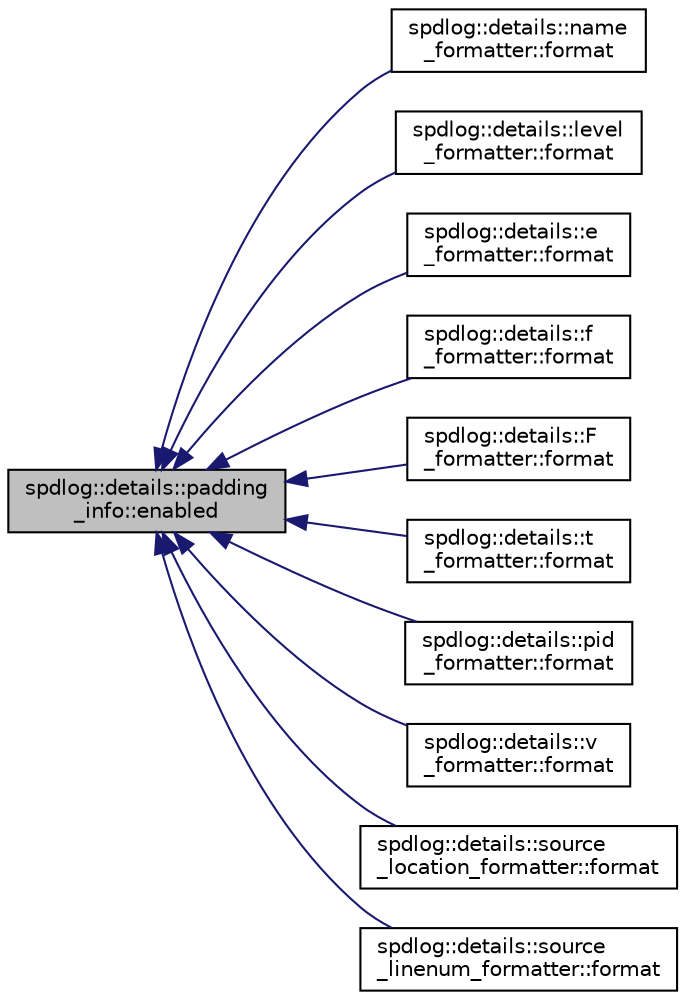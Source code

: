 digraph "spdlog::details::padding_info::enabled"
{
  edge [fontname="Helvetica",fontsize="10",labelfontname="Helvetica",labelfontsize="10"];
  node [fontname="Helvetica",fontsize="10",shape=record];
  rankdir="LR";
  Node1 [label="spdlog::details::padding\l_info::enabled",height=0.2,width=0.4,color="black", fillcolor="grey75", style="filled" fontcolor="black"];
  Node1 -> Node2 [dir="back",color="midnightblue",fontsize="10",style="solid",fontname="Helvetica"];
  Node2 [label="spdlog::details::name\l_formatter::format",height=0.2,width=0.4,color="black", fillcolor="white", style="filled",URL="$classspdlog_1_1details_1_1name__formatter.html#ac7e2adb4e29b3fbf06ef3c0e236d64de"];
  Node1 -> Node3 [dir="back",color="midnightblue",fontsize="10",style="solid",fontname="Helvetica"];
  Node3 [label="spdlog::details::level\l_formatter::format",height=0.2,width=0.4,color="black", fillcolor="white", style="filled",URL="$classspdlog_1_1details_1_1level__formatter.html#a36967967164ade9221ad216e0b617749"];
  Node1 -> Node4 [dir="back",color="midnightblue",fontsize="10",style="solid",fontname="Helvetica"];
  Node4 [label="spdlog::details::e\l_formatter::format",height=0.2,width=0.4,color="black", fillcolor="white", style="filled",URL="$classspdlog_1_1details_1_1e__formatter.html#a931a5482cce50c580dd4e570fd27e976"];
  Node1 -> Node5 [dir="back",color="midnightblue",fontsize="10",style="solid",fontname="Helvetica"];
  Node5 [label="spdlog::details::f\l_formatter::format",height=0.2,width=0.4,color="black", fillcolor="white", style="filled",URL="$classspdlog_1_1details_1_1f__formatter.html#ab3af92f69f6a1b4a70189f4e2a7ccbba"];
  Node1 -> Node6 [dir="back",color="midnightblue",fontsize="10",style="solid",fontname="Helvetica"];
  Node6 [label="spdlog::details::F\l_formatter::format",height=0.2,width=0.4,color="black", fillcolor="white", style="filled",URL="$classspdlog_1_1details_1_1_f__formatter.html#a1ff6475bf808c73612748c55fe3883c2"];
  Node1 -> Node7 [dir="back",color="midnightblue",fontsize="10",style="solid",fontname="Helvetica"];
  Node7 [label="spdlog::details::t\l_formatter::format",height=0.2,width=0.4,color="black", fillcolor="white", style="filled",URL="$classspdlog_1_1details_1_1t__formatter.html#a58cd7de54067c8f05815a94edaf43e17"];
  Node1 -> Node8 [dir="back",color="midnightblue",fontsize="10",style="solid",fontname="Helvetica"];
  Node8 [label="spdlog::details::pid\l_formatter::format",height=0.2,width=0.4,color="black", fillcolor="white", style="filled",URL="$classspdlog_1_1details_1_1pid__formatter.html#abe690b2f66b9046e40931bae634779d5"];
  Node1 -> Node9 [dir="back",color="midnightblue",fontsize="10",style="solid",fontname="Helvetica"];
  Node9 [label="spdlog::details::v\l_formatter::format",height=0.2,width=0.4,color="black", fillcolor="white", style="filled",URL="$classspdlog_1_1details_1_1v__formatter.html#af794a57051f743266fdb6ccf7fd6c61f"];
  Node1 -> Node10 [dir="back",color="midnightblue",fontsize="10",style="solid",fontname="Helvetica"];
  Node10 [label="spdlog::details::source\l_location_formatter::format",height=0.2,width=0.4,color="black", fillcolor="white", style="filled",URL="$classspdlog_1_1details_1_1source__location__formatter.html#af0d34490d35c582fdb1553a27f03e147"];
  Node1 -> Node11 [dir="back",color="midnightblue",fontsize="10",style="solid",fontname="Helvetica"];
  Node11 [label="spdlog::details::source\l_linenum_formatter::format",height=0.2,width=0.4,color="black", fillcolor="white", style="filled",URL="$classspdlog_1_1details_1_1source__linenum__formatter.html#ac165ced330bd04ea5485e182b9d913a2"];
}

